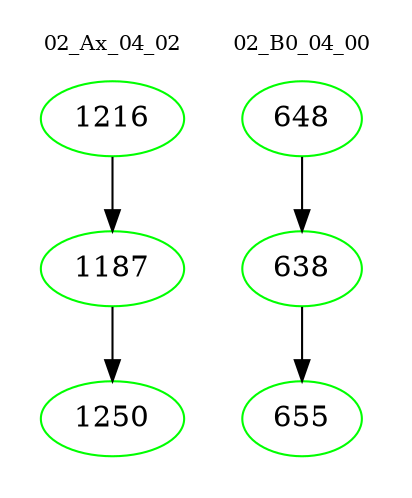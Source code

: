 digraph{
subgraph cluster_0 {
color = white
label = "02_Ax_04_02";
fontsize=10;
T0_1216 [label="1216", color="green"]
T0_1216 -> T0_1187 [color="black"]
T0_1187 [label="1187", color="green"]
T0_1187 -> T0_1250 [color="black"]
T0_1250 [label="1250", color="green"]
}
subgraph cluster_1 {
color = white
label = "02_B0_04_00";
fontsize=10;
T1_648 [label="648", color="green"]
T1_648 -> T1_638 [color="black"]
T1_638 [label="638", color="green"]
T1_638 -> T1_655 [color="black"]
T1_655 [label="655", color="green"]
}
}
